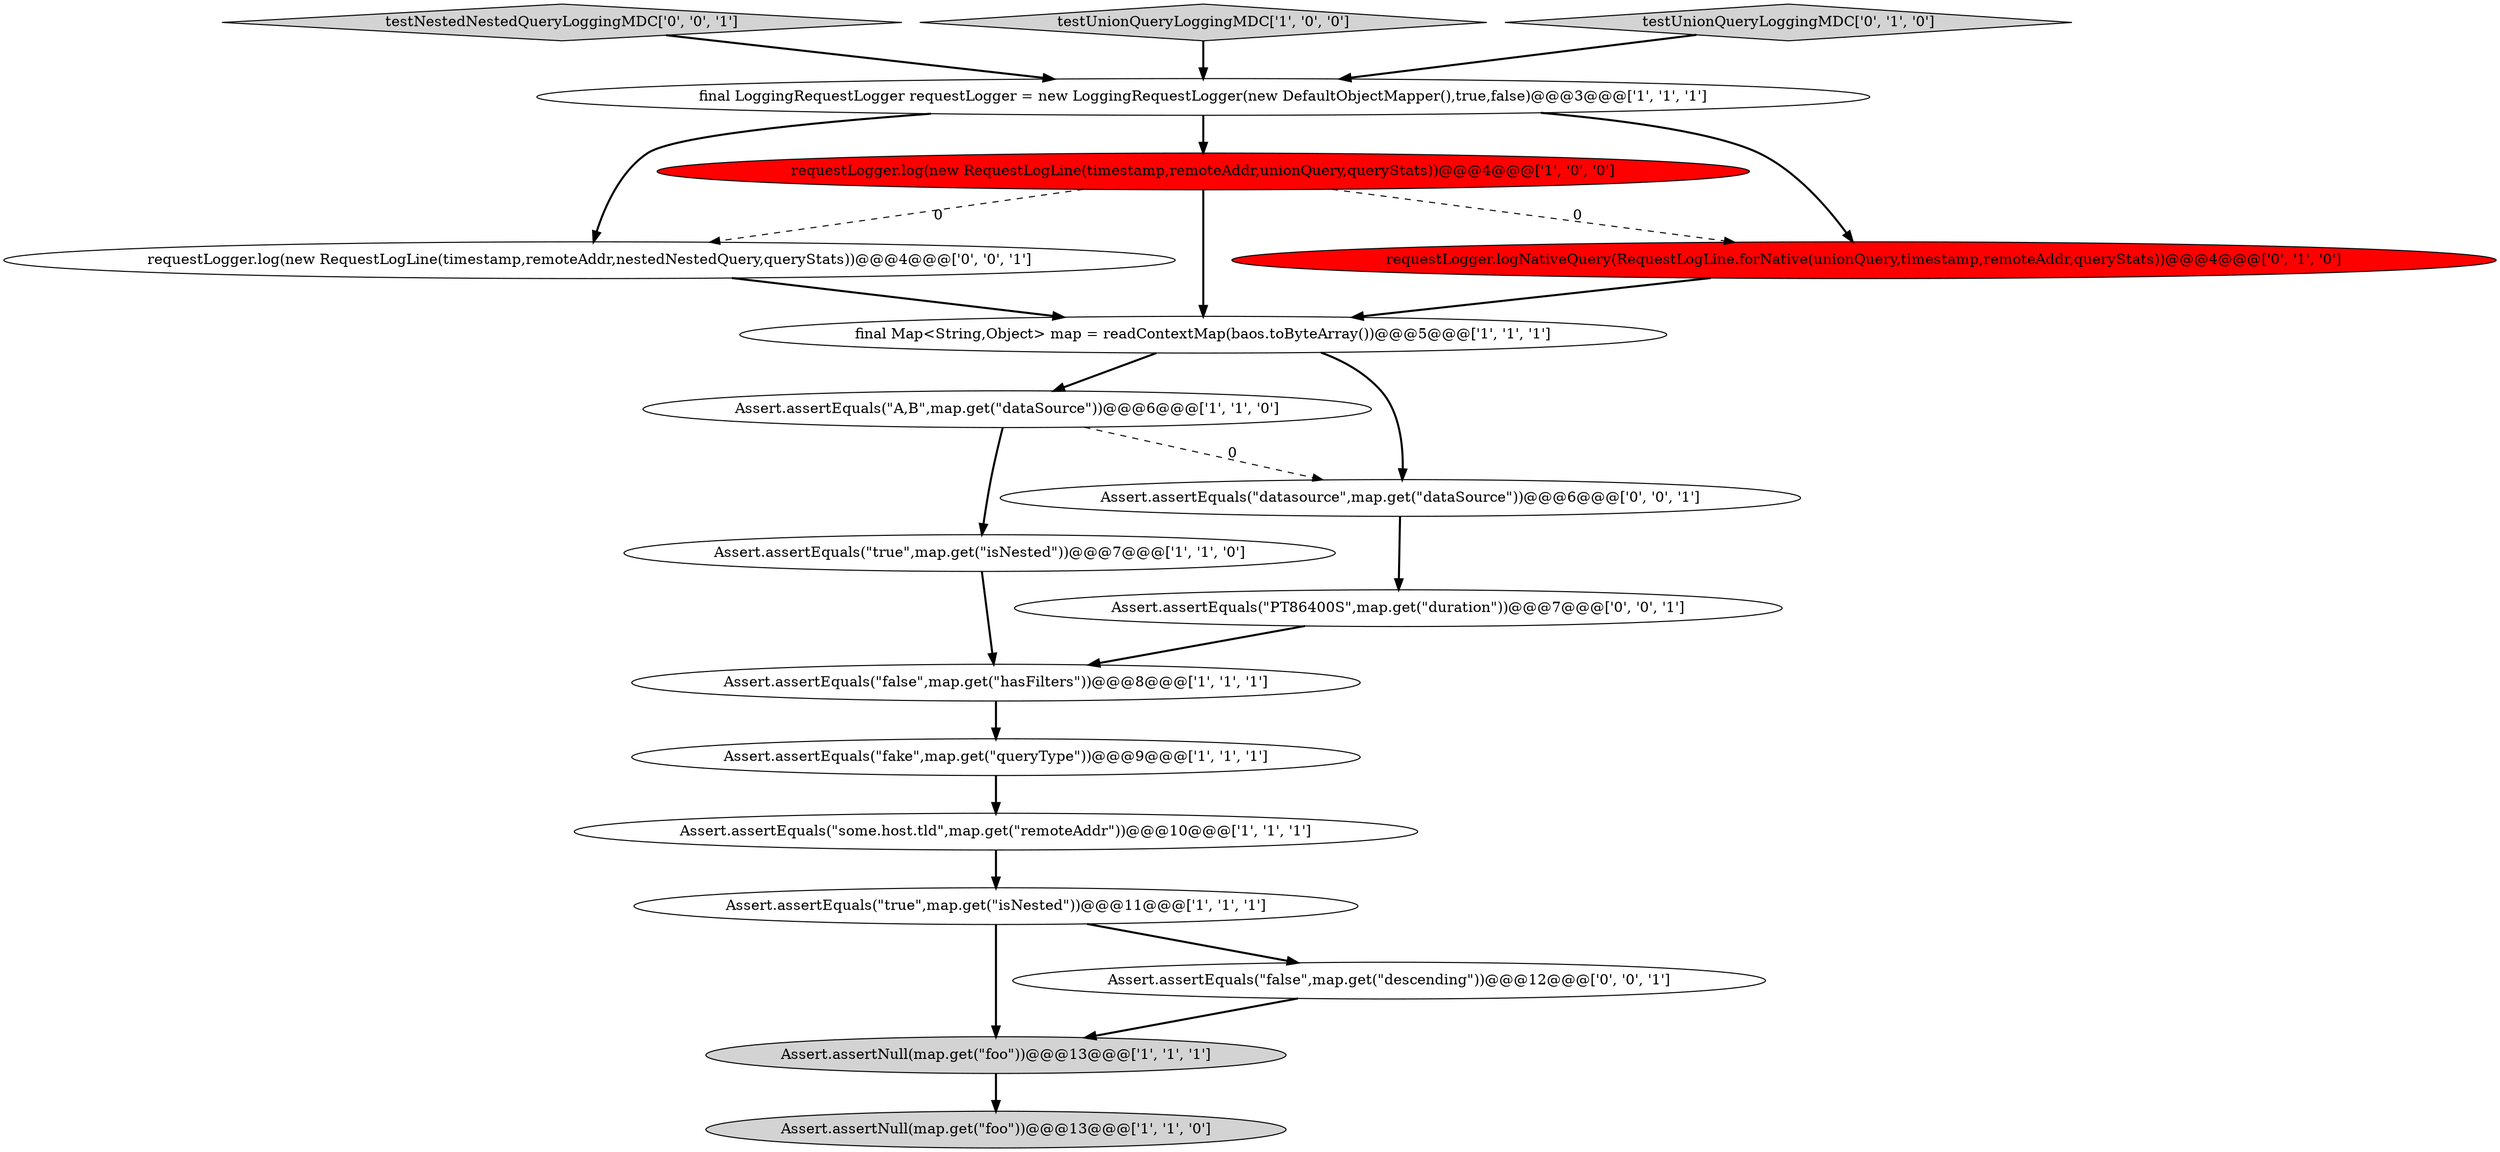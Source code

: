 digraph {
6 [style = filled, label = "Assert.assertNull(map.get(\"foo\"))@@@13@@@['1', '1', '0']", fillcolor = lightgray, shape = ellipse image = "AAA0AAABBB1BBB"];
9 [style = filled, label = "Assert.assertEquals(\"A,B\",map.get(\"dataSource\"))@@@6@@@['1', '1', '0']", fillcolor = white, shape = ellipse image = "AAA0AAABBB1BBB"];
3 [style = filled, label = "Assert.assertEquals(\"true\",map.get(\"isNested\"))@@@11@@@['1', '1', '1']", fillcolor = white, shape = ellipse image = "AAA0AAABBB1BBB"];
14 [style = filled, label = "Assert.assertEquals(\"datasource\",map.get(\"dataSource\"))@@@6@@@['0', '0', '1']", fillcolor = white, shape = ellipse image = "AAA0AAABBB3BBB"];
7 [style = filled, label = "Assert.assertEquals(\"some.host.tld\",map.get(\"remoteAddr\"))@@@10@@@['1', '1', '1']", fillcolor = white, shape = ellipse image = "AAA0AAABBB1BBB"];
17 [style = filled, label = "testNestedNestedQueryLoggingMDC['0', '0', '1']", fillcolor = lightgray, shape = diamond image = "AAA0AAABBB3BBB"];
0 [style = filled, label = "Assert.assertEquals(\"fake\",map.get(\"queryType\"))@@@9@@@['1', '1', '1']", fillcolor = white, shape = ellipse image = "AAA0AAABBB1BBB"];
11 [style = filled, label = "Assert.assertNull(map.get(\"foo\"))@@@13@@@['1', '1', '1']", fillcolor = lightgray, shape = ellipse image = "AAA0AAABBB1BBB"];
10 [style = filled, label = "testUnionQueryLoggingMDC['1', '0', '0']", fillcolor = lightgray, shape = diamond image = "AAA0AAABBB1BBB"];
8 [style = filled, label = "Assert.assertEquals(\"false\",map.get(\"hasFilters\"))@@@8@@@['1', '1', '1']", fillcolor = white, shape = ellipse image = "AAA0AAABBB1BBB"];
15 [style = filled, label = "Assert.assertEquals(\"false\",map.get(\"descending\"))@@@12@@@['0', '0', '1']", fillcolor = white, shape = ellipse image = "AAA0AAABBB3BBB"];
18 [style = filled, label = "requestLogger.log(new RequestLogLine(timestamp,remoteAddr,nestedNestedQuery,queryStats))@@@4@@@['0', '0', '1']", fillcolor = white, shape = ellipse image = "AAA0AAABBB3BBB"];
12 [style = filled, label = "requestLogger.logNativeQuery(RequestLogLine.forNative(unionQuery,timestamp,remoteAddr,queryStats))@@@4@@@['0', '1', '0']", fillcolor = red, shape = ellipse image = "AAA1AAABBB2BBB"];
1 [style = filled, label = "requestLogger.log(new RequestLogLine(timestamp,remoteAddr,unionQuery,queryStats))@@@4@@@['1', '0', '0']", fillcolor = red, shape = ellipse image = "AAA1AAABBB1BBB"];
16 [style = filled, label = "Assert.assertEquals(\"PT86400S\",map.get(\"duration\"))@@@7@@@['0', '0', '1']", fillcolor = white, shape = ellipse image = "AAA0AAABBB3BBB"];
2 [style = filled, label = "Assert.assertEquals(\"true\",map.get(\"isNested\"))@@@7@@@['1', '1', '0']", fillcolor = white, shape = ellipse image = "AAA0AAABBB1BBB"];
4 [style = filled, label = "final LoggingRequestLogger requestLogger = new LoggingRequestLogger(new DefaultObjectMapper(),true,false)@@@3@@@['1', '1', '1']", fillcolor = white, shape = ellipse image = "AAA0AAABBB1BBB"];
5 [style = filled, label = "final Map<String,Object> map = readContextMap(baos.toByteArray())@@@5@@@['1', '1', '1']", fillcolor = white, shape = ellipse image = "AAA0AAABBB1BBB"];
13 [style = filled, label = "testUnionQueryLoggingMDC['0', '1', '0']", fillcolor = lightgray, shape = diamond image = "AAA0AAABBB2BBB"];
1->5 [style = bold, label=""];
14->16 [style = bold, label=""];
12->5 [style = bold, label=""];
5->9 [style = bold, label=""];
16->8 [style = bold, label=""];
9->2 [style = bold, label=""];
11->6 [style = bold, label=""];
3->11 [style = bold, label=""];
4->18 [style = bold, label=""];
3->15 [style = bold, label=""];
1->18 [style = dashed, label="0"];
5->14 [style = bold, label=""];
7->3 [style = bold, label=""];
0->7 [style = bold, label=""];
8->0 [style = bold, label=""];
1->12 [style = dashed, label="0"];
9->14 [style = dashed, label="0"];
15->11 [style = bold, label=""];
18->5 [style = bold, label=""];
10->4 [style = bold, label=""];
4->12 [style = bold, label=""];
4->1 [style = bold, label=""];
17->4 [style = bold, label=""];
2->8 [style = bold, label=""];
13->4 [style = bold, label=""];
}
